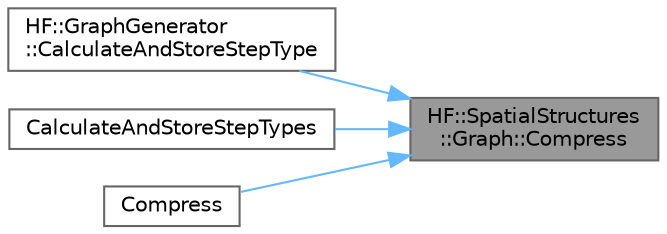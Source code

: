 digraph "HF::SpatialStructures::Graph::Compress"
{
 // LATEX_PDF_SIZE
  bgcolor="transparent";
  edge [fontname=Helvetica,fontsize=10,labelfontname=Helvetica,labelfontsize=10];
  node [fontname=Helvetica,fontsize=10,shape=box,height=0.2,width=0.4];
  rankdir="RL";
  Node1 [label="HF::SpatialStructures\l::Graph::Compress",height=0.2,width=0.4,color="gray40", fillcolor="grey60", style="filled", fontcolor="black",tooltip="Compress the graph to a CSR and enable the usage of several functions."];
  Node1 -> Node2 [dir="back",color="steelblue1",style="solid"];
  Node2 [label="HF::GraphGenerator\l::CalculateAndStoreStepType",height=0.2,width=0.4,color="grey40", fillcolor="white", style="filled",URL="$a00463.html#a0251caf5a32eb2c1f9d846d88eb7fe22",tooltip=" "];
  Node1 -> Node3 [dir="back",color="steelblue1",style="solid"];
  Node3 [label="CalculateAndStoreStepTypes",height=0.2,width=0.4,color="grey40", fillcolor="white", style="filled",URL="$a00454.html#gae7f55e49ba1992471430d0e3d415ebae",tooltip="Query the graph and identify the step types of all edges, adding them to the graph."];
  Node1 -> Node4 [dir="back",color="steelblue1",style="solid"];
  Node4 [label="Compress",height=0.2,width=0.4,color="grey40", fillcolor="white", style="filled",URL="$a00458.html#gab7ecc1be5c746ed3f99ab7494316c65d",tooltip="Compress the given graph into a CSR representation."];
}
